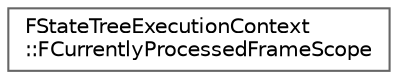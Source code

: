 digraph "Graphical Class Hierarchy"
{
 // INTERACTIVE_SVG=YES
 // LATEX_PDF_SIZE
  bgcolor="transparent";
  edge [fontname=Helvetica,fontsize=10,labelfontname=Helvetica,labelfontsize=10];
  node [fontname=Helvetica,fontsize=10,shape=box,height=0.2,width=0.4];
  rankdir="LR";
  Node0 [id="Node000000",label="FStateTreeExecutionContext\l::FCurrentlyProcessedFrameScope",height=0.2,width=0.4,color="grey40", fillcolor="white", style="filled",URL="$d3/df0/structFStateTreeExecutionContext_1_1FCurrentlyProcessedFrameScope.html",tooltip="Helper struct to track currently processed frame."];
}

